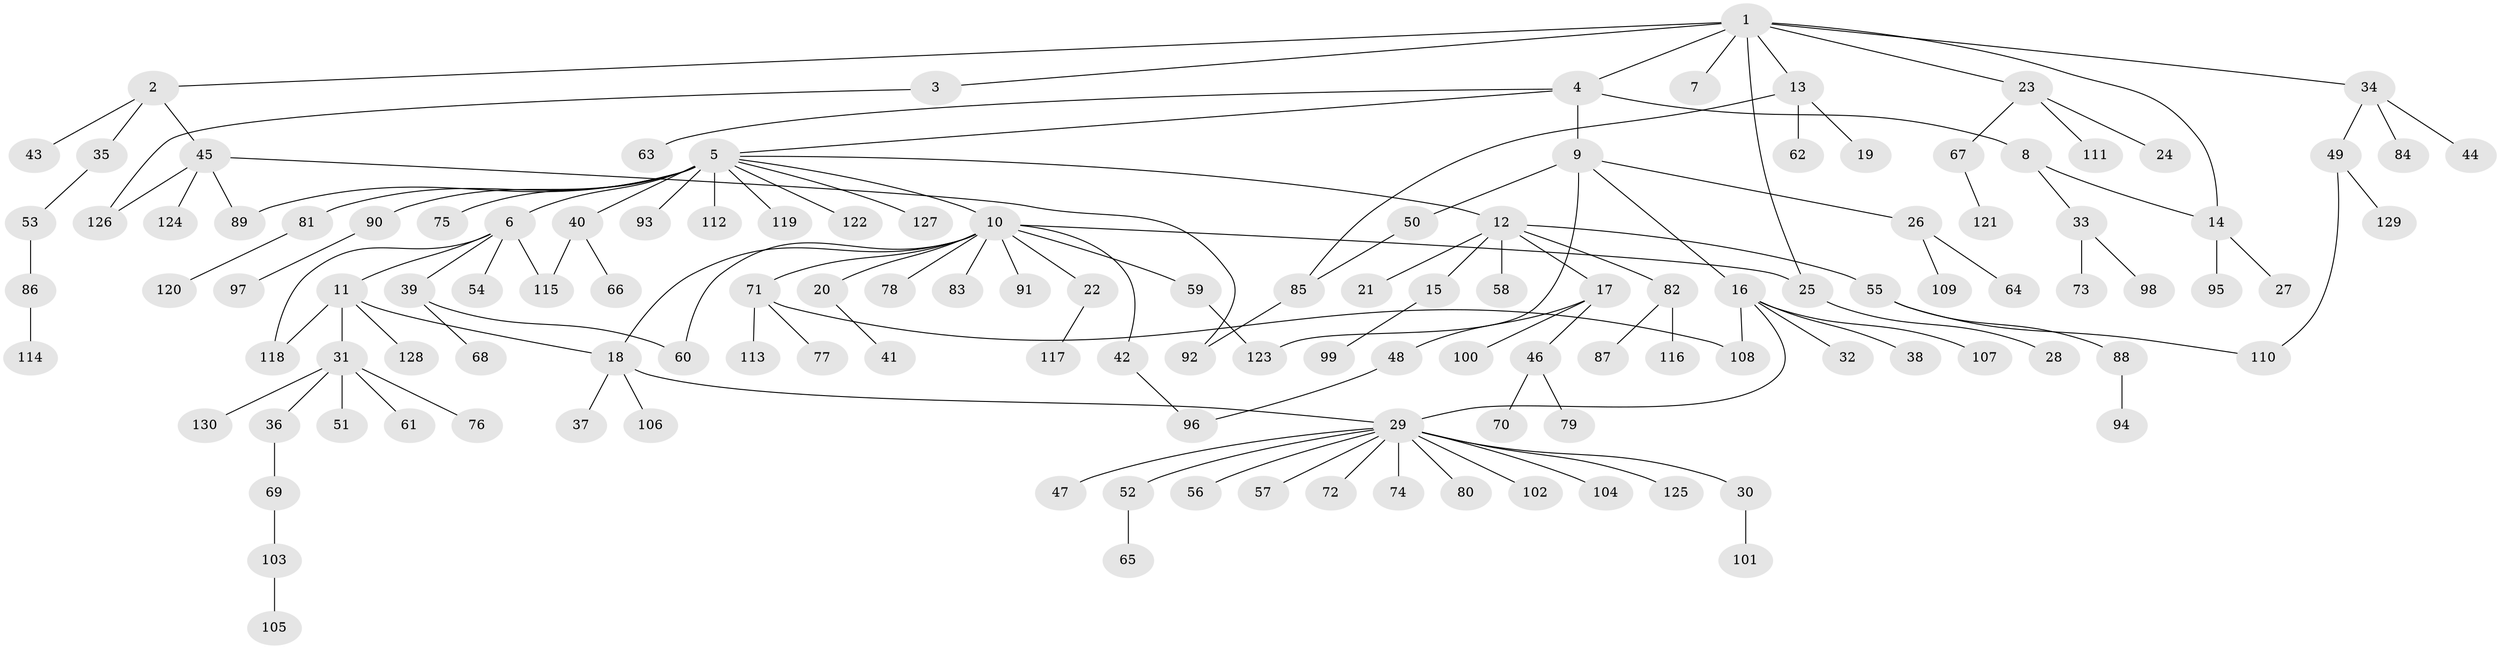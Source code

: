 // Generated by graph-tools (version 1.1) at 2025/26/03/09/25 03:26:03]
// undirected, 130 vertices, 144 edges
graph export_dot {
graph [start="1"]
  node [color=gray90,style=filled];
  1;
  2;
  3;
  4;
  5;
  6;
  7;
  8;
  9;
  10;
  11;
  12;
  13;
  14;
  15;
  16;
  17;
  18;
  19;
  20;
  21;
  22;
  23;
  24;
  25;
  26;
  27;
  28;
  29;
  30;
  31;
  32;
  33;
  34;
  35;
  36;
  37;
  38;
  39;
  40;
  41;
  42;
  43;
  44;
  45;
  46;
  47;
  48;
  49;
  50;
  51;
  52;
  53;
  54;
  55;
  56;
  57;
  58;
  59;
  60;
  61;
  62;
  63;
  64;
  65;
  66;
  67;
  68;
  69;
  70;
  71;
  72;
  73;
  74;
  75;
  76;
  77;
  78;
  79;
  80;
  81;
  82;
  83;
  84;
  85;
  86;
  87;
  88;
  89;
  90;
  91;
  92;
  93;
  94;
  95;
  96;
  97;
  98;
  99;
  100;
  101;
  102;
  103;
  104;
  105;
  106;
  107;
  108;
  109;
  110;
  111;
  112;
  113;
  114;
  115;
  116;
  117;
  118;
  119;
  120;
  121;
  122;
  123;
  124;
  125;
  126;
  127;
  128;
  129;
  130;
  1 -- 2;
  1 -- 3;
  1 -- 4;
  1 -- 7;
  1 -- 13;
  1 -- 14;
  1 -- 23;
  1 -- 25;
  1 -- 34;
  2 -- 35;
  2 -- 43;
  2 -- 45;
  3 -- 126;
  4 -- 5;
  4 -- 8;
  4 -- 9;
  4 -- 63;
  5 -- 6;
  5 -- 10;
  5 -- 12;
  5 -- 40;
  5 -- 75;
  5 -- 81;
  5 -- 89;
  5 -- 90;
  5 -- 93;
  5 -- 112;
  5 -- 119;
  5 -- 122;
  5 -- 127;
  6 -- 11;
  6 -- 39;
  6 -- 54;
  6 -- 115;
  6 -- 118;
  8 -- 14;
  8 -- 33;
  9 -- 16;
  9 -- 26;
  9 -- 50;
  9 -- 123;
  10 -- 18;
  10 -- 20;
  10 -- 22;
  10 -- 25;
  10 -- 42;
  10 -- 59;
  10 -- 60;
  10 -- 71;
  10 -- 78;
  10 -- 83;
  10 -- 91;
  11 -- 18;
  11 -- 31;
  11 -- 118;
  11 -- 128;
  12 -- 15;
  12 -- 17;
  12 -- 21;
  12 -- 55;
  12 -- 58;
  12 -- 82;
  13 -- 19;
  13 -- 62;
  13 -- 85;
  14 -- 27;
  14 -- 95;
  15 -- 99;
  16 -- 29;
  16 -- 32;
  16 -- 38;
  16 -- 107;
  16 -- 108;
  17 -- 46;
  17 -- 48;
  17 -- 100;
  18 -- 29;
  18 -- 37;
  18 -- 106;
  20 -- 41;
  22 -- 117;
  23 -- 24;
  23 -- 67;
  23 -- 111;
  25 -- 28;
  26 -- 64;
  26 -- 109;
  29 -- 30;
  29 -- 47;
  29 -- 52;
  29 -- 56;
  29 -- 57;
  29 -- 72;
  29 -- 74;
  29 -- 80;
  29 -- 102;
  29 -- 104;
  29 -- 125;
  30 -- 101;
  31 -- 36;
  31 -- 51;
  31 -- 61;
  31 -- 76;
  31 -- 130;
  33 -- 73;
  33 -- 98;
  34 -- 44;
  34 -- 49;
  34 -- 84;
  35 -- 53;
  36 -- 69;
  39 -- 60;
  39 -- 68;
  40 -- 66;
  40 -- 115;
  42 -- 96;
  45 -- 89;
  45 -- 92;
  45 -- 124;
  45 -- 126;
  46 -- 70;
  46 -- 79;
  48 -- 96;
  49 -- 110;
  49 -- 129;
  50 -- 85;
  52 -- 65;
  53 -- 86;
  55 -- 88;
  55 -- 110;
  59 -- 123;
  67 -- 121;
  69 -- 103;
  71 -- 77;
  71 -- 108;
  71 -- 113;
  81 -- 120;
  82 -- 87;
  82 -- 116;
  85 -- 92;
  86 -- 114;
  88 -- 94;
  90 -- 97;
  103 -- 105;
}
